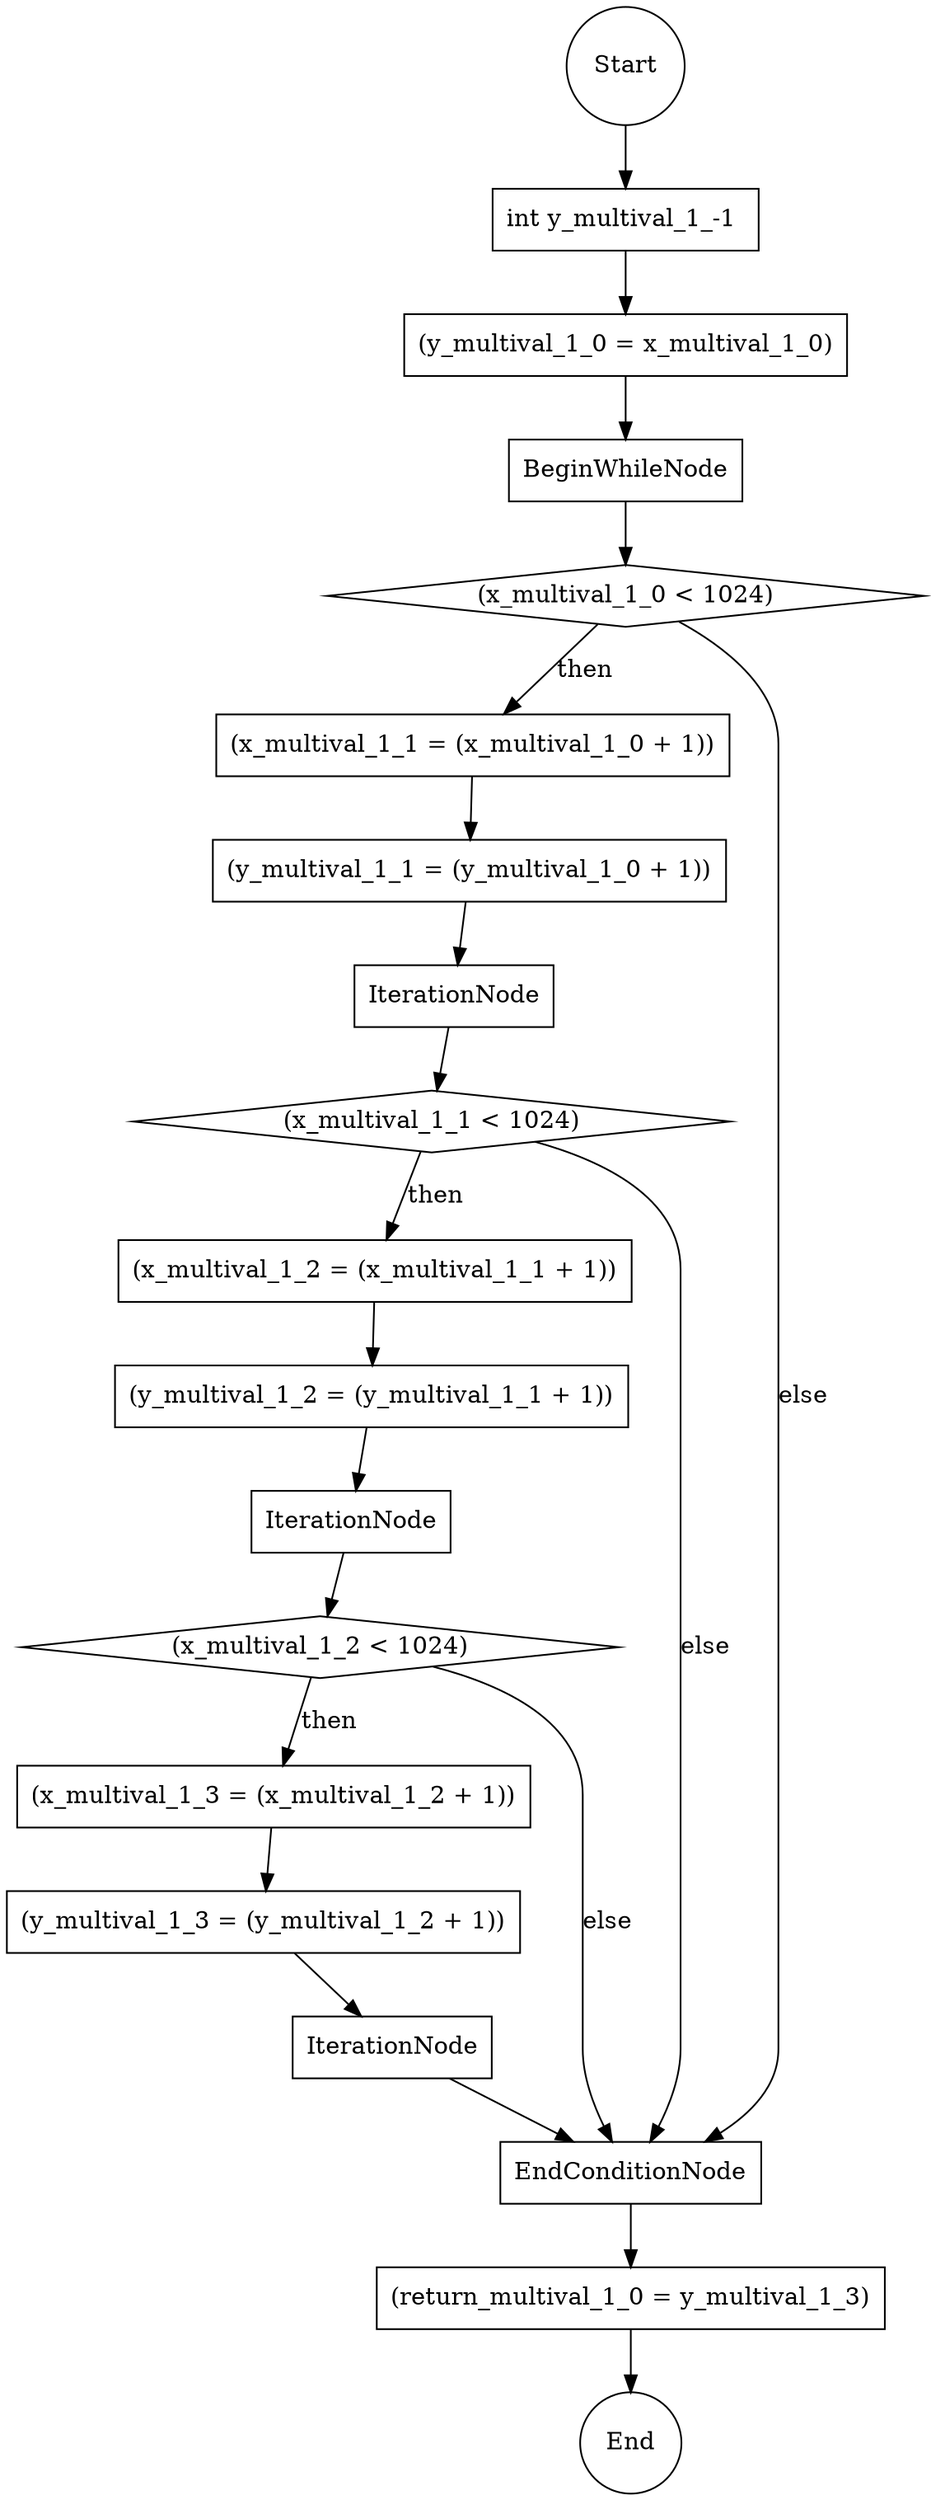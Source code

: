 strict digraph {
Start[label="Start" shape=circle];
"Start" -> "int y_multival_1_-1 1939376353";
"int y_multival_1_-1 1939376353" -> "(y_multival_1_0 = x_multival_1_0)1248453956";
"int y_multival_1_-1 1939376353" [ label="int y_multival_1_-1 " shape=rectangle];
"(y_multival_1_0 = x_multival_1_0)1248453956" [ label="(y_multival_1_0 = x_multival_1_0)" shape=rectangle];
"(y_multival_1_0 = x_multival_1_0)1248453956" -> "1299779264";
"(y_multival_1_0 = x_multival_1_0)1248453956" [ label="(y_multival_1_0 = x_multival_1_0)" shape=rectangle];
"1299779264" [ label="BeginWhileNode" shape=rectangle];
"1299779264" -> "(x_multival_1_0 < 1024)884161983";
"1299779264" [ label="BeginWhileNode" shape=rectangle];
"(x_multival_1_0 < 1024)884161983" [ label="(x_multival_1_0 < 1024)" shape=rectangle];
"(x_multival_1_0 < 1024)884161983" [ shape=diamond ];
"(x_multival_1_0 < 1024)884161983" -> "(x_multival_1_1 = (x_multival_1_0 + 1))64713800"[ label="then" ];
"(x_multival_1_1 = (x_multival_1_0 + 1))64713800" -> "(y_multival_1_1 = (y_multival_1_0 + 1))111014578";
"(x_multival_1_1 = (x_multival_1_0 + 1))64713800" [ label="(x_multival_1_1 = (x_multival_1_0 + 1))" shape=rectangle];
"(y_multival_1_1 = (y_multival_1_0 + 1))111014578" [ label="(y_multival_1_1 = (y_multival_1_0 + 1))" shape=rectangle];
"(y_multival_1_1 = (y_multival_1_0 + 1))111014578" -> "60289967";
"(y_multival_1_1 = (y_multival_1_0 + 1))111014578" [ label="(y_multival_1_1 = (y_multival_1_0 + 1))" shape=rectangle];
"60289967" [ label="IterationNode" shape=rectangle];
"60289967" -> "(x_multival_1_1 < 1024)786720935";
"60289967" [ label="IterationNode" shape=rectangle];
"(x_multival_1_1 < 1024)786720935" [ label="(x_multival_1_1 < 1024)" shape=rectangle];
"(x_multival_1_1 < 1024)786720935" [ shape=diamond ];
"(x_multival_1_1 < 1024)786720935" -> "(x_multival_1_2 = (x_multival_1_1 + 1))1984241671"[ label="then" ];
"(x_multival_1_2 = (x_multival_1_1 + 1))1984241671" -> "(y_multival_1_2 = (y_multival_1_1 + 1))530863135";
"(x_multival_1_2 = (x_multival_1_1 + 1))1984241671" [ label="(x_multival_1_2 = (x_multival_1_1 + 1))" shape=rectangle];
"(y_multival_1_2 = (y_multival_1_1 + 1))530863135" [ label="(y_multival_1_2 = (y_multival_1_1 + 1))" shape=rectangle];
"(y_multival_1_2 = (y_multival_1_1 + 1))530863135" -> "588437199";
"(y_multival_1_2 = (y_multival_1_1 + 1))530863135" [ label="(y_multival_1_2 = (y_multival_1_1 + 1))" shape=rectangle];
"588437199" [ label="IterationNode" shape=rectangle];
"588437199" -> "(x_multival_1_2 < 1024)784216922";
"588437199" [ label="IterationNode" shape=rectangle];
"(x_multival_1_2 < 1024)784216922" [ label="(x_multival_1_2 < 1024)" shape=rectangle];
"(x_multival_1_2 < 1024)784216922" [ shape=diamond ];
"(x_multival_1_2 < 1024)784216922" -> "(x_multival_1_3 = (x_multival_1_2 + 1))1898216338"[ label="then" ];
"(x_multival_1_3 = (x_multival_1_2 + 1))1898216338" -> "(y_multival_1_3 = (y_multival_1_2 + 1))1277025541";
"(x_multival_1_3 = (x_multival_1_2 + 1))1898216338" [ label="(x_multival_1_3 = (x_multival_1_2 + 1))" shape=rectangle];
"(y_multival_1_3 = (y_multival_1_2 + 1))1277025541" [ label="(y_multival_1_3 = (y_multival_1_2 + 1))" shape=rectangle];
"(y_multival_1_3 = (y_multival_1_2 + 1))1277025541" -> "2039275239";
"(y_multival_1_3 = (y_multival_1_2 + 1))1277025541" [ label="(y_multival_1_3 = (y_multival_1_2 + 1))" shape=rectangle];
"2039275239" [ label="IterationNode" shape=rectangle];
"2039275239" -> "653727343";
"2039275239" [ label="IterationNode" shape=rectangle];
"653727343" [ label="EndConditionNode" shape=rectangle];
"(x_multival_1_2 < 1024)784216922" -> "653727343"[ label="else" ];
"(x_multival_1_1 < 1024)786720935" -> "653727343"[ label="else" ];
"(x_multival_1_0 < 1024)884161983" -> "653727343"[ label="else" ];
"653727343" -> "(return_multival_1_0 = y_multival_1_3)1952252360";
"653727343" [ label="EndConditionNode" shape=rectangle];
"(return_multival_1_0 = y_multival_1_3)1952252360" [ label="(return_multival_1_0 = y_multival_1_3)" shape=rectangle];
"(return_multival_1_0 = y_multival_1_3)1952252360" -> "1443499955";
"(return_multival_1_0 = y_multival_1_3)1952252360" [ label="(return_multival_1_0 = y_multival_1_3)" shape=rectangle];
"1443499955" [ label="" shape=rectangle];
"1443499955" [ label= "End" shape=circle];
Start[label="Start" shape=circle];
"Start" -> "int y_multival_1_-1 1939376353";
}